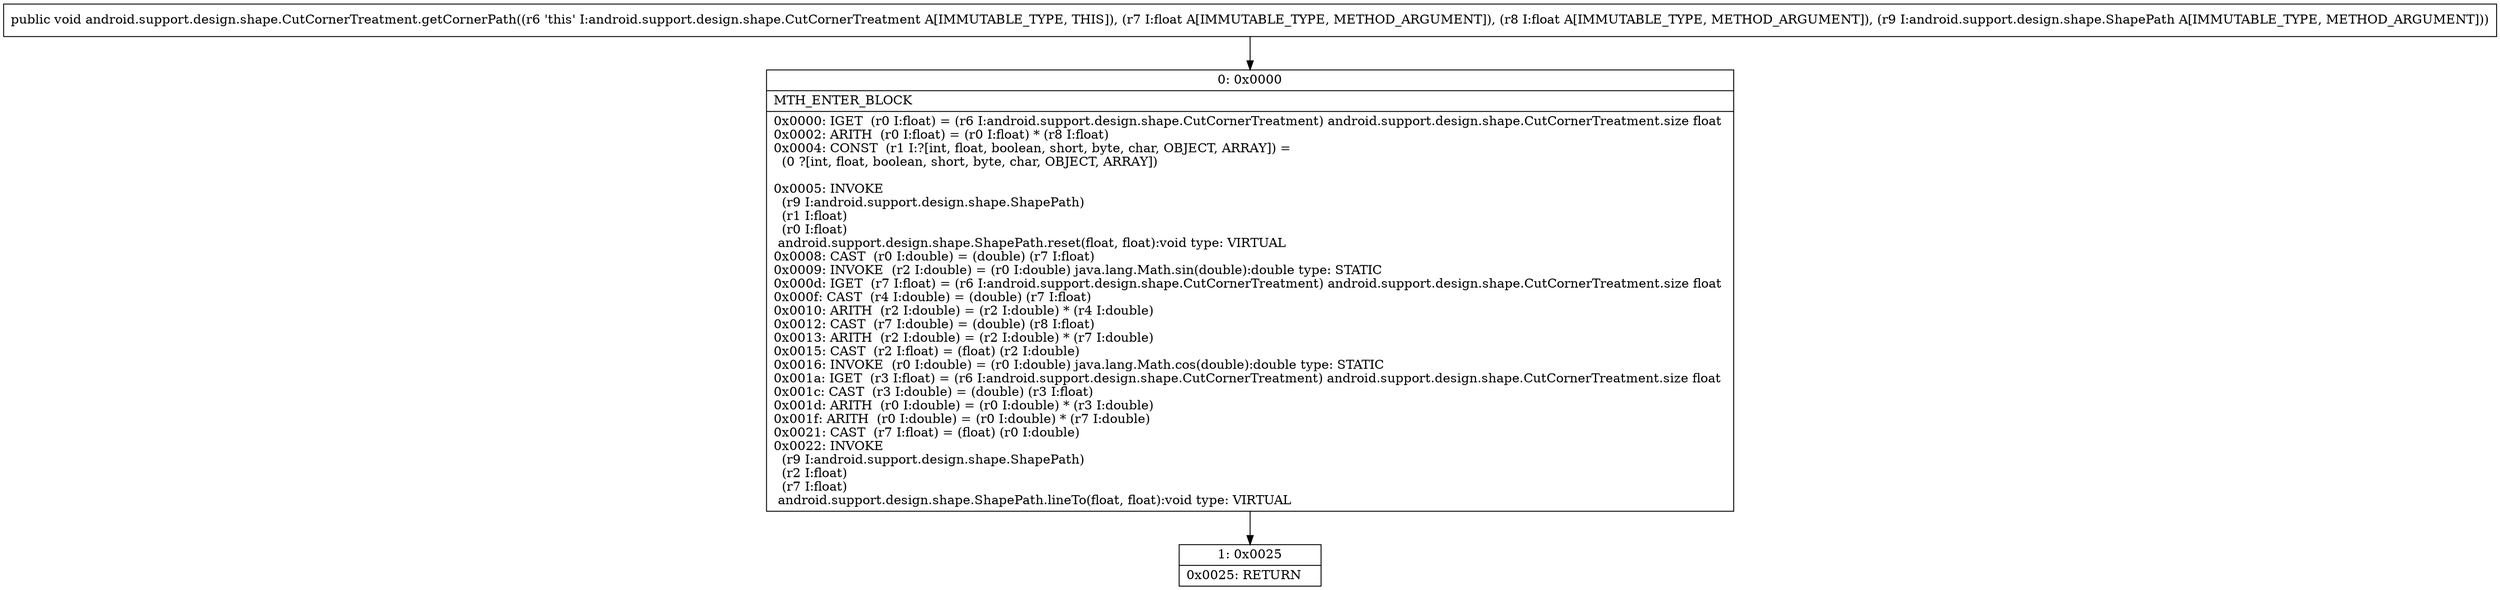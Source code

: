 digraph "CFG forandroid.support.design.shape.CutCornerTreatment.getCornerPath(FFLandroid\/support\/design\/shape\/ShapePath;)V" {
Node_0 [shape=record,label="{0\:\ 0x0000|MTH_ENTER_BLOCK\l|0x0000: IGET  (r0 I:float) = (r6 I:android.support.design.shape.CutCornerTreatment) android.support.design.shape.CutCornerTreatment.size float \l0x0002: ARITH  (r0 I:float) = (r0 I:float) * (r8 I:float) \l0x0004: CONST  (r1 I:?[int, float, boolean, short, byte, char, OBJECT, ARRAY]) = \l  (0 ?[int, float, boolean, short, byte, char, OBJECT, ARRAY])\l \l0x0005: INVOKE  \l  (r9 I:android.support.design.shape.ShapePath)\l  (r1 I:float)\l  (r0 I:float)\l android.support.design.shape.ShapePath.reset(float, float):void type: VIRTUAL \l0x0008: CAST  (r0 I:double) = (double) (r7 I:float) \l0x0009: INVOKE  (r2 I:double) = (r0 I:double) java.lang.Math.sin(double):double type: STATIC \l0x000d: IGET  (r7 I:float) = (r6 I:android.support.design.shape.CutCornerTreatment) android.support.design.shape.CutCornerTreatment.size float \l0x000f: CAST  (r4 I:double) = (double) (r7 I:float) \l0x0010: ARITH  (r2 I:double) = (r2 I:double) * (r4 I:double) \l0x0012: CAST  (r7 I:double) = (double) (r8 I:float) \l0x0013: ARITH  (r2 I:double) = (r2 I:double) * (r7 I:double) \l0x0015: CAST  (r2 I:float) = (float) (r2 I:double) \l0x0016: INVOKE  (r0 I:double) = (r0 I:double) java.lang.Math.cos(double):double type: STATIC \l0x001a: IGET  (r3 I:float) = (r6 I:android.support.design.shape.CutCornerTreatment) android.support.design.shape.CutCornerTreatment.size float \l0x001c: CAST  (r3 I:double) = (double) (r3 I:float) \l0x001d: ARITH  (r0 I:double) = (r0 I:double) * (r3 I:double) \l0x001f: ARITH  (r0 I:double) = (r0 I:double) * (r7 I:double) \l0x0021: CAST  (r7 I:float) = (float) (r0 I:double) \l0x0022: INVOKE  \l  (r9 I:android.support.design.shape.ShapePath)\l  (r2 I:float)\l  (r7 I:float)\l android.support.design.shape.ShapePath.lineTo(float, float):void type: VIRTUAL \l}"];
Node_1 [shape=record,label="{1\:\ 0x0025|0x0025: RETURN   \l}"];
MethodNode[shape=record,label="{public void android.support.design.shape.CutCornerTreatment.getCornerPath((r6 'this' I:android.support.design.shape.CutCornerTreatment A[IMMUTABLE_TYPE, THIS]), (r7 I:float A[IMMUTABLE_TYPE, METHOD_ARGUMENT]), (r8 I:float A[IMMUTABLE_TYPE, METHOD_ARGUMENT]), (r9 I:android.support.design.shape.ShapePath A[IMMUTABLE_TYPE, METHOD_ARGUMENT])) }"];
MethodNode -> Node_0;
Node_0 -> Node_1;
}

